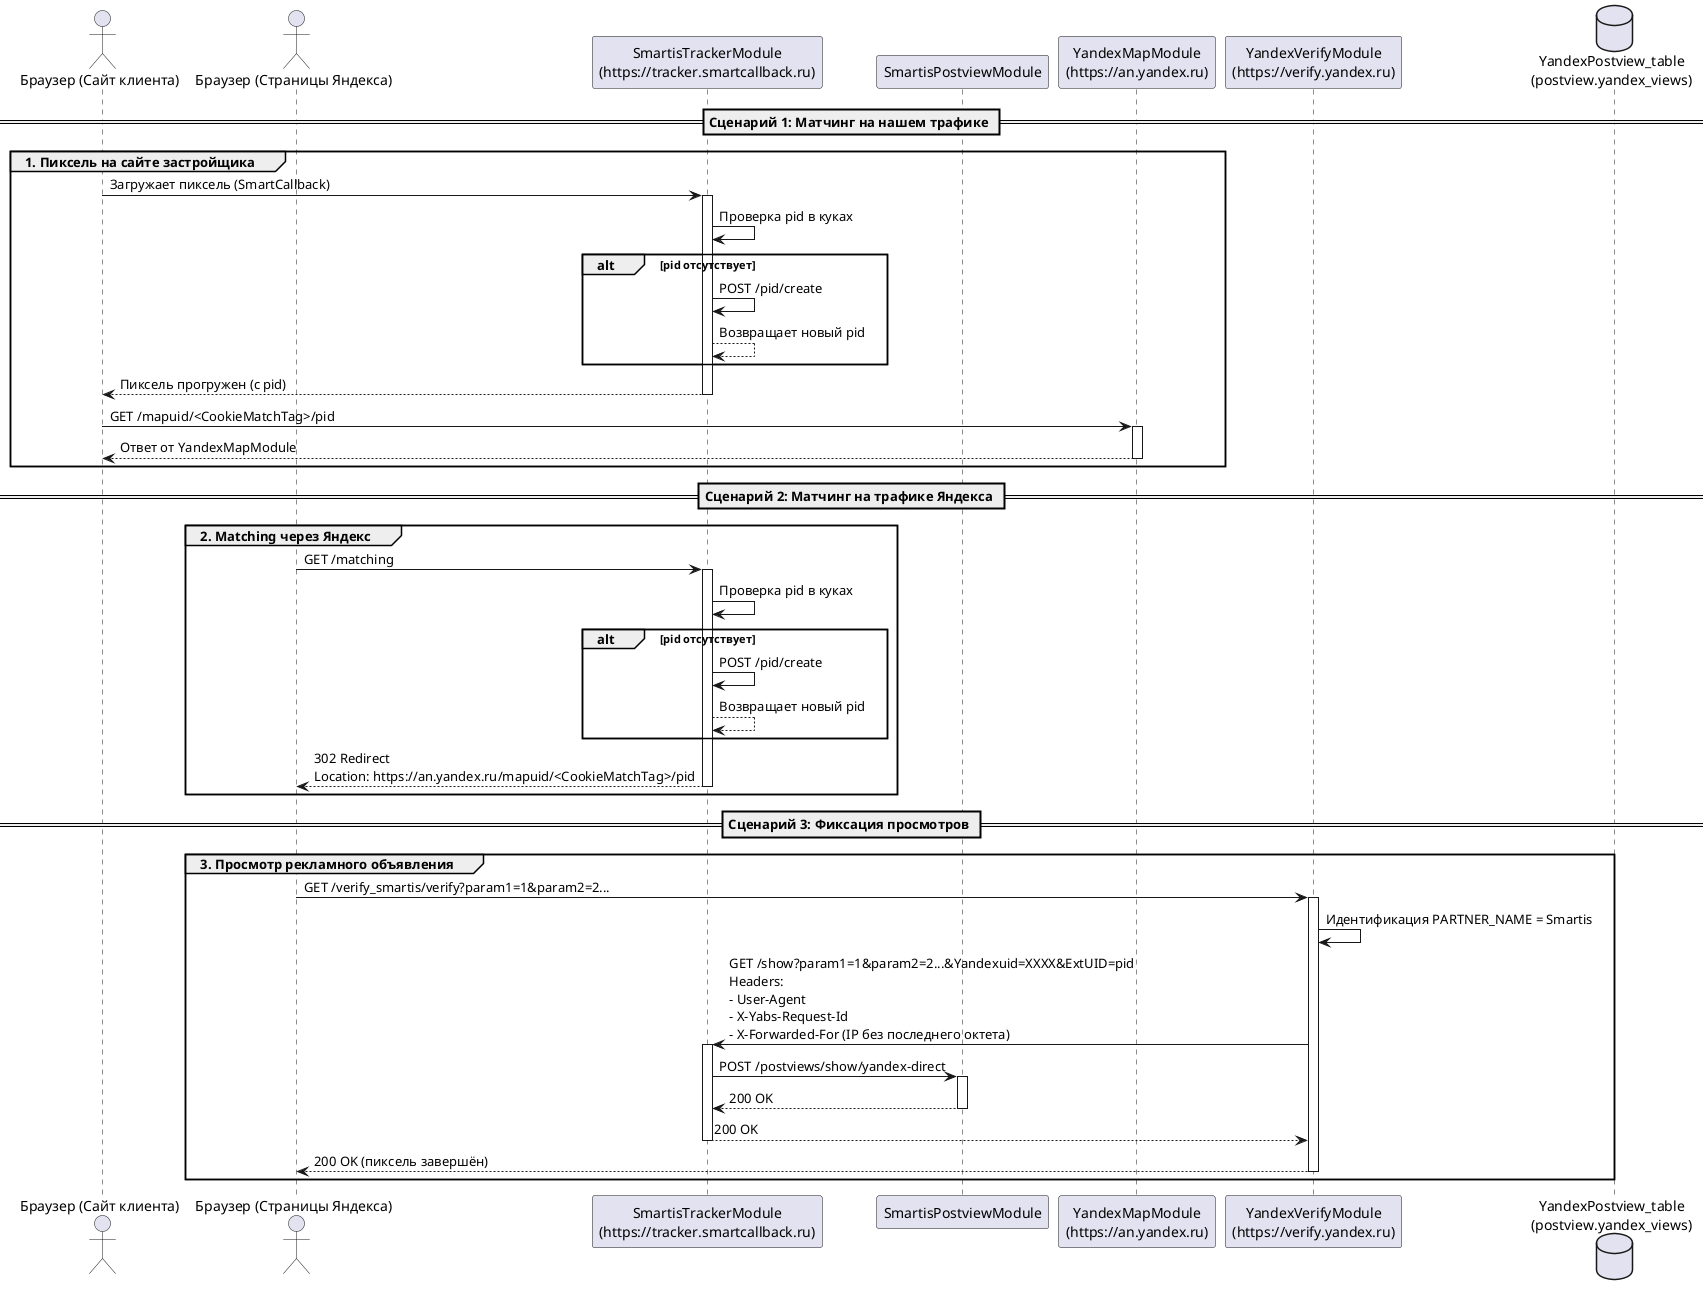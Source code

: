 @startuml
actor "Браузер (Сайт клиента)" as BrowserClient
actor "Браузер (Страницы Яндекса)" as BrowserYandex
participant "SmartisTrackerModule\n(https://tracker.smartcallback.ru)" as Smartis
participant "SmartisPostviewModule" as SmartisPV
participant "YandexMapModule\n(https://an.yandex.ru)" as YandexMap
participant "YandexVerifyModule\n(https://verify.yandex.ru)" as YandexVerify
database "YandexPostview_table\n(postview.yandex_views)" as DB

== Сценарий 1: Матчинг на нашем трафике ==
group 1. Пиксель на сайте застройщика
    BrowserClient -> Smartis : Загружает пиксель (SmartCallback)
    activate Smartis
    Smartis -> Smartis : Проверка pid в куках
    alt pid отсутствует
        Smartis -> Smartis : POST /pid/create
        Smartis --> Smartis : Возвращает новый pid
    end
    Smartis --> BrowserClient : Пиксель прогружен (с pid)
    deactivate Smartis

    BrowserClient -> YandexMap : GET /mapuid/<CookieMatchTag>/pid
    activate YandexMap
    YandexMap --> BrowserClient : Ответ от YandexMapModule
    deactivate YandexMap
end

== Сценарий 2: Матчинг на трафике Яндекса ==
group 2. Matching через Яндекс
    BrowserYandex -> Smartis : GET /matching
    activate Smartis
    Smartis -> Smartis : Проверка pid в куках
    alt pid отсутствует
        Smartis -> Smartis : POST /pid/create
        Smartis --> Smartis : Возвращает новый pid
    end
    Smartis --> BrowserYandex : 302 Redirect\nLocation: https://an.yandex.ru/mapuid/<CookieMatchTag>/pid
    deactivate Smartis
end

== Сценарий 3: Фиксация просмотров ==
group 3. Просмотр рекламного объявления
    BrowserYandex -> YandexVerify : GET /verify_smartis/verify?param1=1&param2=2...
    activate YandexVerify
    YandexVerify -> YandexVerify : Идентификация PARTNER_NAME = Smartis
    YandexVerify -> Smartis : GET /show?param1=1&param2=2...&Yandexuid=XXXX&ExtUID=pid\nHeaders:\n- User-Agent\n- X-Yabs-Request-Id\n- X-Forwarded-For (IP без последнего октета)
    activate Smartis
    Smartis ->  SmartisPV: POST /postviews/show/yandex-direct
    activate SmartisPV
    SmartisPV --> Smartis: 200 OK
    deactivate SmartisPV
    Smartis --> YandexVerify : 200 OK
    deactivate Smartis
    YandexVerify --> BrowserYandex : 200 OK (пиксель завершён)
    deactivate YandexVerify
end

@enduml